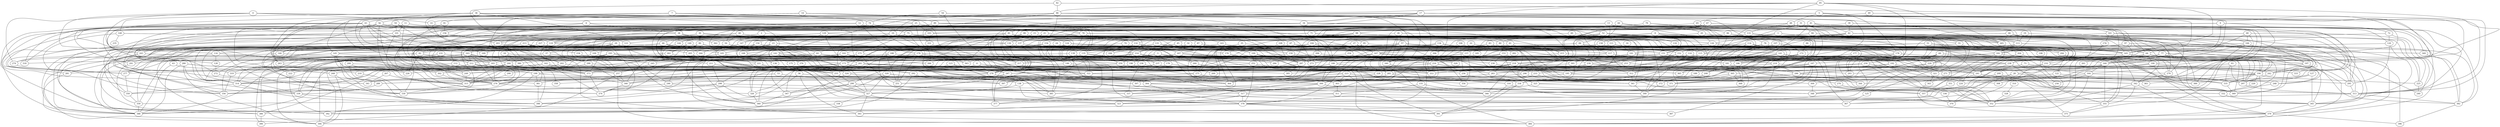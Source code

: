 strict graph "gnp_random_graph(400,0.015)" {
0;
1;
2;
3;
4;
5;
6;
7;
8;
9;
10;
11;
12;
13;
14;
15;
16;
17;
18;
19;
20;
21;
22;
23;
24;
25;
26;
27;
28;
29;
30;
31;
32;
33;
34;
35;
36;
37;
38;
39;
40;
41;
42;
43;
44;
45;
46;
47;
48;
49;
50;
51;
52;
53;
54;
55;
56;
57;
58;
59;
60;
61;
62;
63;
64;
65;
66;
67;
68;
69;
70;
71;
72;
73;
74;
75;
76;
77;
78;
79;
80;
81;
82;
83;
84;
85;
86;
87;
88;
89;
90;
91;
92;
93;
94;
95;
96;
97;
98;
99;
100;
101;
102;
103;
104;
105;
106;
107;
108;
109;
110;
111;
112;
113;
114;
115;
116;
117;
118;
119;
120;
121;
122;
123;
124;
125;
126;
127;
128;
129;
130;
131;
132;
133;
134;
135;
136;
137;
138;
139;
140;
141;
142;
143;
144;
145;
146;
147;
148;
149;
150;
151;
152;
153;
154;
155;
156;
157;
158;
159;
160;
161;
162;
163;
164;
165;
166;
167;
168;
169;
170;
171;
172;
173;
174;
175;
176;
177;
178;
179;
180;
181;
182;
183;
184;
185;
186;
187;
188;
189;
190;
191;
192;
193;
194;
195;
196;
197;
198;
199;
200;
201;
202;
203;
204;
205;
206;
207;
208;
209;
210;
211;
212;
213;
214;
215;
216;
217;
218;
219;
220;
221;
222;
223;
224;
225;
226;
227;
228;
229;
230;
231;
232;
233;
234;
235;
236;
237;
238;
239;
240;
241;
242;
243;
244;
245;
246;
247;
248;
249;
250;
251;
252;
253;
254;
255;
256;
257;
258;
259;
260;
261;
262;
263;
264;
265;
266;
267;
268;
269;
270;
271;
272;
273;
274;
275;
276;
277;
278;
279;
280;
281;
282;
283;
284;
285;
286;
287;
288;
289;
290;
291;
292;
293;
294;
295;
296;
297;
298;
299;
300;
301;
302;
303;
304;
305;
306;
307;
308;
309;
310;
311;
312;
313;
314;
315;
316;
317;
318;
319;
320;
321;
322;
323;
324;
325;
326;
327;
328;
329;
330;
331;
332;
333;
334;
335;
336;
337;
338;
339;
340;
341;
342;
343;
344;
345;
346;
347;
348;
349;
350;
351;
352;
353;
354;
355;
356;
357;
358;
359;
360;
361;
362;
363;
364;
365;
366;
367;
368;
369;
370;
371;
372;
373;
374;
375;
376;
377;
378;
379;
380;
381;
382;
383;
384;
385;
386;
387;
388;
389;
390;
391;
392;
393;
394;
395;
396;
397;
398;
399;
0 -- 33  [is_available=True, prob="0.0949886192054"];
0 -- 265  [is_available=True, prob="0.185099704553"];
0 -- 302  [is_available=True, prob="0.304926979734"];
0 -- 274  [is_available=True, prob="0.544445930928"];
0 -- 116  [is_available=True, prob="1.0"];
0 -- 25  [is_available=True, prob="0.171418570369"];
1 -- 194  [is_available=True, prob="1.0"];
1 -- 293  [is_available=True, prob="1.0"];
1 -- 364  [is_available=True, prob="0.427671539382"];
1 -- 241  [is_available=True, prob="0.992621822139"];
1 -- 214  [is_available=True, prob="0.500575005358"];
1 -- 126  [is_available=True, prob="0.728520432163"];
2 -- 144  [is_available=True, prob="0.534518109225"];
2 -- 248  [is_available=True, prob="1.0"];
2 -- 327  [is_available=True, prob="1.0"];
2 -- 23  [is_available=True, prob="0.848674791334"];
3 -- 176  [is_available=True, prob="0.773147834574"];
3 -- 233  [is_available=True, prob="0.35390407937"];
3 -- 291  [is_available=True, prob="0.310640252918"];
3 -- 253  [is_available=True, prob="0.685523049672"];
3 -- 360  [is_available=True, prob="0.12936244315"];
4 -- 300  [is_available=True, prob="0.669798423201"];
4 -- 278  [is_available=True, prob="0.588650822534"];
4 -- 319  [is_available=True, prob="0.276512551534"];
5 -- 10  [is_available=True, prob="0.60363459517"];
5 -- 48  [is_available=True, prob="1.0"];
5 -- 178  [is_available=True, prob="0.94325874982"];
5 -- 182  [is_available=True, prob="0.546810045169"];
5 -- 183  [is_available=True, prob="0.184791250247"];
5 -- 286  [is_available=True, prob="0.530185256742"];
6 -- 399  [is_available=True, prob="1.0"];
6 -- 109  [is_available=True, prob="0.0490065893291"];
6 -- 38  [is_available=True, prob="1.0"];
6 -- 341  [is_available=True, prob="0.755307153062"];
7 -- 163  [is_available=True, prob="0.688855569543"];
7 -- 199  [is_available=True, prob="0.452328472036"];
7 -- 74  [is_available=True, prob="0.631801613426"];
7 -- 78  [is_available=True, prob="0.0990481252281"];
7 -- 273  [is_available=True, prob="0.24132568856"];
7 -- 249  [is_available=True, prob="0.971604988528"];
8 -- 256  [is_available=True, prob="0.544359242617"];
8 -- 119  [is_available=True, prob="0.229682295641"];
8 -- 334  [is_available=True, prob="1.0"];
8 -- 151  [is_available=True, prob="0.89096391819"];
8 -- 345  [is_available=True, prob="0.990066060602"];
8 -- 186  [is_available=True, prob="1.0"];
9 -- 64  [is_available=True, prob="0.613957960138"];
9 -- 72  [is_available=True, prob="0.573755272783"];
9 -- 398  [is_available=True, prob="0.0906917807297"];
9 -- 366  [is_available=True, prob="0.276699079358"];
9 -- 241  [is_available=True, prob="0.374563691587"];
10 -- 363  [is_available=True, prob="0.720349557113"];
10 -- 119  [is_available=True, prob="0.598093167469"];
10 -- 62  [is_available=True, prob="0.137413624546"];
10 -- 77  [is_available=True, prob="0.46098087695"];
11 -- 101  [is_available=True, prob="0.751860153941"];
11 -- 263  [is_available=True, prob="0.217130401457"];
11 -- 330  [is_available=True, prob="1.0"];
11 -- 212  [is_available=True, prob="1.0"];
11 -- 182  [is_available=True, prob="0.978895709124"];
11 -- 229  [is_available=True, prob="0.600680526065"];
12 -- 388  [is_available=True, prob="0.131425637768"];
12 -- 361  [is_available=True, prob="0.860998984692"];
12 -- 76  [is_available=True, prob="0.920889911708"];
12 -- 381  [is_available=True, prob="1.0"];
12 -- 179  [is_available=True, prob="1.0"];
12 -- 221  [is_available=True, prob="0.201706431654"];
13 -- 84  [is_available=True, prob="0.363201424553"];
13 -- 20  [is_available=True, prob="0.891867335701"];
13 -- 253  [is_available=True, prob="1.0"];
13 -- 119  [is_available=True, prob="1.0"];
14 -- 33  [is_available=True, prob="0.835699745567"];
14 -- 67  [is_available=True, prob="1.0"];
14 -- 135  [is_available=True, prob="0.667248793347"];
14 -- 330  [is_available=True, prob="0.411914940133"];
14 -- 56  [is_available=True, prob="1.0"];
14 -- 186  [is_available=True, prob="0.727035637243"];
15 -- 327  [is_available=True, prob="0.389117771623"];
15 -- 171  [is_available=True, prob="0.675672849002"];
15 -- 364  [is_available=True, prob="0.438706646358"];
15 -- 180  [is_available=True, prob="1.0"];
15 -- 87  [is_available=True, prob="0.797812625321"];
15 -- 376  [is_available=True, prob="0.903714681406"];
16 -- 191  [is_available=True, prob="0.630257049861"];
17 -- 288  [is_available=True, prob="0.00553898323413"];
17 -- 34  [is_available=True, prob="0.137451476285"];
17 -- 146  [is_available=True, prob="1.0"];
17 -- 375  [is_available=True, prob="0.107025114665"];
17 -- 313  [is_available=True, prob="0.569138476907"];
17 -- 28  [is_available=True, prob="0.595297501344"];
17 -- 377  [is_available=True, prob="0.0610533233959"];
18 -- 352  [is_available=True, prob="0.331837754173"];
18 -- 380  [is_available=True, prob="0.596136077065"];
18 -- 346  [is_available=True, prob="0.304441075181"];
18 -- 244  [is_available=True, prob="0.125574108536"];
19 -- 113  [is_available=True, prob="0.270203943277"];
19 -- 279  [is_available=True, prob="0.604286616722"];
19 -- 121  [is_available=True, prob="1.0"];
20 -- 64  [is_available=True, prob="1.0"];
20 -- 102  [is_available=True, prob="0.1758689991"];
20 -- 45  [is_available=True, prob="1.0"];
20 -- 279  [is_available=True, prob="0.743951629138"];
20 -- 126  [is_available=True, prob="0.856478471897"];
21 -- 137  [is_available=True, prob="0.128856238712"];
21 -- 363  [is_available=True, prob="0.939738642929"];
21 -- 397  [is_available=True, prob="0.738610686878"];
21 -- 167  [is_available=True, prob="0.536679656886"];
22 -- 157  [is_available=True, prob="0.306674730551"];
22 -- 342  [is_available=True, prob="0.362061030229"];
22 -- 285  [is_available=True, prob="1.0"];
23 -- 385  [is_available=True, prob="0.921097380569"];
23 -- 37  [is_available=True, prob="0.553133389127"];
23 -- 294  [is_available=True, prob="0.491593878165"];
23 -- 136  [is_available=True, prob="0.31863104669"];
23 -- 322  [is_available=True, prob="0.590846744037"];
23 -- 264  [is_available=True, prob="0.0837230207962"];
24 -- 250  [is_available=True, prob="0.790213964012"];
24 -- 282  [is_available=True, prob="0.643463605203"];
24 -- 142  [is_available=True, prob="1.0"];
25 -- 160  [is_available=True, prob="0.397558203977"];
25 -- 103  [is_available=True, prob="0.931955075082"];
25 -- 363  [is_available=True, prob="0.429704786802"];
25 -- 173  [is_available=True, prob="1.0"];
25 -- 339  [is_available=True, prob="0.460039583066"];
25 -- 117  [is_available=True, prob="0.588040251893"];
26 -- 321  [is_available=True, prob="0.0708021303032"];
26 -- 111  [is_available=True, prob="0.274715172362"];
26 -- 57  [is_available=True, prob="0.0563664377628"];
26 -- 319  [is_available=True, prob="1.0"];
26 -- 285  [is_available=True, prob="0.246459833209"];
26 -- 223  [is_available=True, prob="0.792182652768"];
27 -- 241  [is_available=True, prob="0.922647588289"];
27 -- 183  [is_available=True, prob="0.190277355794"];
27 -- 167  [is_available=True, prob="0.514067543307"];
28 -- 138  [is_available=True, prob="1.0"];
28 -- 348  [is_available=True, prob="0.748686679779"];
28 -- 389  [is_available=True, prob="0.471549011202"];
29 -- 384  [is_available=True, prob="0.407279061412"];
29 -- 257  [is_available=True, prob="0.476522723716"];
29 -- 163  [is_available=True, prob="0.393307964467"];
29 -- 324  [is_available=True, prob="0.0143875372864"];
29 -- 357  [is_available=True, prob="1.0"];
29 -- 303  [is_available=True, prob="0.238652444004"];
29 -- 112  [is_available=True, prob="0.0450451450589"];
29 -- 214  [is_available=True, prob="0.87318666294"];
30 -- 392  [is_available=True, prob="0.654070848252"];
30 -- 265  [is_available=True, prob="0.950271341177"];
30 -- 268  [is_available=True, prob="0.983212717296"];
30 -- 62  [is_available=True, prob="0.52313061005"];
30 -- 217  [is_available=True, prob="0.386733705438"];
30 -- 90  [is_available=True, prob="0.0042610905856"];
30 -- 92  [is_available=True, prob="0.83365491697"];
30 -- 126  [is_available=True, prob="1.0"];
31 -- 103  [is_available=True, prob="0.235769238962"];
31 -- 139  [is_available=True, prob="0.682839605982"];
31 -- 269  [is_available=True, prob="0.620189529278"];
31 -- 333  [is_available=True, prob="0.973313842776"];
31 -- 50  [is_available=True, prob="0.382399798979"];
31 -- 243  [is_available=True, prob="0.322111326302"];
31 -- 120  [is_available=True, prob="0.545669521988"];
31 -- 313  [is_available=True, prob="0.199600310274"];
31 -- 335  [is_available=True, prob="1.0"];
31 -- 94  [is_available=True, prob="0.17459157567"];
32 -- 105  [is_available=True, prob="0.28961920789"];
32 -- 250  [is_available=True, prob="1.0"];
32 -- 355  [is_available=True, prob="0.145465206361"];
32 -- 353  [is_available=True, prob="0.457883084704"];
33 -- 169  [is_available=True, prob="0.883077204242"];
33 -- 191  [is_available=True, prob="0.0825365735754"];
34 -- 196  [is_available=True, prob="0.450992260577"];
34 -- 199  [is_available=True, prob="0.696506818764"];
34 -- 206  [is_available=True, prob="1.0"];
34 -- 302  [is_available=True, prob="0.709820922488"];
34 -- 52  [is_available=True, prob="0.353823992587"];
34 -- 277  [is_available=True, prob="0.995347286276"];
34 -- 55  [is_available=True, prob="0.627662883577"];
34 -- 125  [is_available=True, prob="1.0"];
35 -- 64  [is_available=True, prob="1.0"];
35 -- 222  [is_available=True, prob="0.902700018009"];
36 -- 201  [is_available=True, prob="0.950889839316"];
36 -- 43  [is_available=True, prob="0.730439226646"];
36 -- 148  [is_available=True, prob="0.808310668904"];
36 -- 373  [is_available=True, prob="1.0"];
36 -- 278  [is_available=True, prob="0.604501162005"];
36 -- 121  [is_available=True, prob="0.353279592438"];
36 -- 89  [is_available=True, prob="0.666011438389"];
37 -- 393  [is_available=True, prob="1.0"];
37 -- 162  [is_available=True, prob="0.402380596661"];
37 -- 308  [is_available=True, prob="0.073146557119"];
37 -- 330  [is_available=True, prob="0.922869385065"];
38 -- 362  [is_available=True, prob="0.7148980005"];
38 -- 144  [is_available=True, prob="0.022649768291"];
38 -- 276  [is_available=True, prob="0.368773931261"];
38 -- 277  [is_available=True, prob="0.188068970441"];
38 -- 55  [is_available=True, prob="0.0241734234786"];
38 -- 122  [is_available=True, prob="0.957017800241"];
39 -- 42  [is_available=True, prob="1.0"];
39 -- 389  [is_available=True, prob="0.699015096437"];
39 -- 278  [is_available=True, prob="0.230250503203"];
40 -- 137  [is_available=True, prob="1.0"];
40 -- 203  [is_available=True, prob="1.0"];
40 -- 46  [is_available=True, prob="0.0187953089235"];
40 -- 50  [is_available=True, prob="0.0101786729967"];
40 -- 147  [is_available=True, prob="0.485984779791"];
40 -- 124  [is_available=True, prob="1.0"];
41 -- 42  [is_available=True, prob="0.754338928878"];
41 -- 203  [is_available=True, prob="0.864528653803"];
41 -- 80  [is_available=True, prob="0.713907202636"];
41 -- 339  [is_available=True, prob="0.102305507905"];
41 -- 312  [is_available=True, prob="0.610025059824"];
41 -- 313  [is_available=True, prob="1.0"];
41 -- 382  [is_available=True, prob="0.399895641164"];
42 -- 389  [is_available=True, prob="0.956861394756"];
42 -- 107  [is_available=True, prob="0.506593128076"];
42 -- 333  [is_available=True, prob="0.998906144008"];
42 -- 369  [is_available=True, prob="1.0"];
42 -- 233  [is_available=True, prob="0.27622888984"];
42 -- 152  [is_available=True, prob="0.323200015709"];
42 -- 185  [is_available=True, prob="0.12135256237"];
43 -- 128  [is_available=True, prob="0.383190853229"];
43 -- 257  [is_available=True, prob="0.203180554419"];
43 -- 291  [is_available=True, prob="1.0"];
43 -- 133  [is_available=True, prob="1.0"];
43 -- 392  [is_available=True, prob="0.306729260352"];
43 -- 202  [is_available=True, prob="0.441542502237"];
43 -- 207  [is_available=True, prob="0.502187037872"];
43 -- 306  [is_available=True, prob="0.384495601254"];
43 -- 373  [is_available=True, prob="0.161240680133"];
43 -- 318  [is_available=True, prob="0.224405143393"];
43 -- 255  [is_available=True, prob="1.0"];
44 -- 129  [is_available=True, prob="1.0"];
44 -- 325  [is_available=True, prob="0.414511264898"];
44 -- 327  [is_available=True, prob="0.323244411533"];
44 -- 295  [is_available=True, prob="0.144139509488"];
44 -- 208  [is_available=True, prob="0.686604556413"];
44 -- 71  [is_available=True, prob="1.0"];
45 -- 169  [is_available=True, prob="0.523487583411"];
45 -- 109  [is_available=True, prob="1.0"];
45 -- 294  [is_available=True, prob="0.72184001048"];
45 -- 229  [is_available=True, prob="0.17117883991"];
46 -- 323  [is_available=True, prob="0.344068113346"];
46 -- 197  [is_available=True, prob="1.0"];
46 -- 105  [is_available=True, prob="0.436443297608"];
46 -- 140  [is_available=True, prob="0.874049845272"];
46 -- 173  [is_available=True, prob="0.0947468845261"];
46 -- 210  [is_available=True, prob="0.151110906943"];
46 -- 183  [is_available=True, prob="0.944775051252"];
46 -- 253  [is_available=True, prob="0.552111668461"];
47 -- 64  [is_available=True, prob="0.720530105521"];
47 -- 353  [is_available=True, prob="0.185901686682"];
47 -- 98  [is_available=True, prob="0.153385518811"];
47 -- 105  [is_available=True, prob="0.133954932595"];
47 -- 236  [is_available=True, prob="0.629434705562"];
47 -- 349  [is_available=True, prob="0.588370903121"];
48 -- 97  [is_available=True, prob="0.732681079727"];
48 -- 133  [is_available=True, prob="0.483897935171"];
48 -- 109  [is_available=True, prob="0.259807748508"];
48 -- 243  [is_available=True, prob="0.69874749369"];
48 -- 372  [is_available=True, prob="0.586160162781"];
48 -- 342  [is_available=True, prob="1.0"];
48 -- 122  [is_available=True, prob="0.399927606424"];
48 -- 378  [is_available=True, prob="0.245422584969"];
49 -- 65  [is_available=True, prob="1.0"];
49 -- 313  [is_available=True, prob="1.0"];
50 -- 364  [is_available=True, prob="0.589818285642"];
50 -- 212  [is_available=True, prob="0.987215030636"];
51 -- 276  [is_available=True, prob="0.638244216191"];
51 -- 293  [is_available=True, prob="0.888528623389"];
51 -- 204  [is_available=True, prob="0.0117633067013"];
51 -- 165  [is_available=True, prob="0.389839019752"];
51 -- 287  [is_available=True, prob="0.128501809806"];
52 -- 135  [is_available=True, prob="0.63962747324"];
52 -- 236  [is_available=True, prob="0.176006408615"];
52 -- 354  [is_available=True, prob="0.75450214404"];
52 -- 110  [is_available=True, prob="1.0"];
52 -- 113  [is_available=True, prob="1.0"];
52 -- 115  [is_available=True, prob="0.387092298119"];
52 -- 184  [is_available=True, prob="0.121716894918"];
52 -- 216  [is_available=True, prob="0.513099312104"];
53 -- 138  [is_available=True, prob="1.0"];
53 -- 358  [is_available=True, prob="0.703783974151"];
54 -- 384  [is_available=True, prob="1.0"];
54 -- 377  [is_available=True, prob="0.0456006932139"];
54 -- 74  [is_available=True, prob="0.459073536838"];
55 -- 321  [is_available=True, prob="0.753854806323"];
55 -- 294  [is_available=True, prob="1.0"];
55 -- 157  [is_available=True, prob="1.0"];
56 -- 168  [is_available=True, prob="0.0443600520198"];
56 -- 76  [is_available=True, prob="0.942374927289"];
56 -- 140  [is_available=True, prob="0.0605440639455"];
56 -- 276  [is_available=True, prob="0.0111761744891"];
56 -- 341  [is_available=True, prob="0.687514798076"];
56 -- 374  [is_available=True, prob="1.0"];
56 -- 280  [is_available=True, prob="0.707560847956"];
56 -- 61  [is_available=True, prob="0.0604375924773"];
56 -- 287  [is_available=True, prob="0.470184045138"];
57 -- 224  [is_available=True, prob="1.0"];
57 -- 320  [is_available=True, prob="0.0656345217982"];
57 -- 371  [is_available=True, prob="0.426465971306"];
57 -- 364  [is_available=True, prob="0.998620174837"];
57 -- 334  [is_available=True, prob="1.0"];
57 -- 303  [is_available=True, prob="0.374836105074"];
57 -- 275  [is_available=True, prob="0.815610615102"];
57 -- 152  [is_available=True, prob="0.303595563309"];
57 -- 377  [is_available=True, prob="1.0"];
58 -- 393  [is_available=True, prob="0.697087727223"];
58 -- 398  [is_available=True, prob="0.693738820089"];
58 -- 342  [is_available=True, prob="1.0"];
59 -- 162  [is_available=True, prob="1.0"];
59 -- 325  [is_available=True, prob="0.0732388034588"];
59 -- 339  [is_available=True, prob="0.00972851356674"];
59 -- 215  [is_available=True, prob="0.179382629009"];
59 -- 318  [is_available=True, prob="0.460962994528"];
59 -- 101  [is_available=True, prob="0.57590969807"];
60 -- 306  [is_available=True, prob="0.338969640824"];
60 -- 118  [is_available=True, prob="1.0"];
61 -- 312  [is_available=True, prob="1.0"];
61 -- 251  [is_available=True, prob="1.0"];
61 -- 197  [is_available=True, prob="0.803663520816"];
61 -- 215  [is_available=True, prob="0.284163300603"];
62 -- 353  [is_available=True, prob="0.116499145234"];
62 -- 366  [is_available=True, prob="1.0"];
62 -- 367  [is_available=True, prob="0.0678221265756"];
62 -- 212  [is_available=True, prob="0.69257689994"];
62 -- 277  [is_available=True, prob="0.121461953199"];
62 -- 183  [is_available=True, prob="0.514333673351"];
63 -- 226  [is_available=True, prob="0.136926209092"];
63 -- 388  [is_available=True, prob="0.146458265642"];
64 -- 261  [is_available=True, prob="0.248998297398"];
64 -- 238  [is_available=True, prob="0.650383403298"];
64 -- 248  [is_available=True, prob="0.0479650777481"];
64 -- 190  [is_available=True, prob="0.849200638888"];
65 -- 276  [is_available=True, prob="0.981604095246"];
65 -- 161  [is_available=True, prob="1.0"];
65 -- 151  [is_available=True, prob="1.0"];
66 -- 232  [is_available=True, prob="0.575582614855"];
66 -- 225  [is_available=True, prob="0.727186507084"];
66 -- 147  [is_available=True, prob="1.0"];
66 -- 350  [is_available=True, prob="0.352916836271"];
66 -- 265  [is_available=True, prob="1.0"];
67 -- 388  [is_available=True, prob="0.443315690218"];
67 -- 105  [is_available=True, prob="0.798991302171"];
67 -- 304  [is_available=True, prob="0.194546160095"];
67 -- 151  [is_available=True, prob="0.651854582295"];
67 -- 313  [is_available=True, prob="0.00113823907653"];
67 -- 349  [is_available=True, prob="0.403187361864"];
67 -- 159  [is_available=True, prob="0.266245820456"];
68 -- 160  [is_available=True, prob="0.000270046124457"];
68 -- 240  [is_available=True, prob="0.908272268081"];
68 -- 284  [is_available=True, prob="0.450107311233"];
68 -- 165  [is_available=True, prob="0.505003438241"];
68 -- 166  [is_available=True, prob="0.257342626909"];
69 -- 192  [is_available=True, prob="0.636062795369"];
69 -- 393  [is_available=True, prob="0.614791590684"];
69 -- 194  [is_available=True, prob="0.443280095262"];
69 -- 286  [is_available=True, prob="0.0790888591506"];
70 -- 184  [is_available=True, prob="0.383143814915"];
70 -- 257  [is_available=True, prob="0.249950877151"];
70 -- 100  [is_available=True, prob="1.0"];
71 -- 195  [is_available=True, prob="1.0"];
71 -- 243  [is_available=True, prob="0.743280946892"];
71 -- 136  [is_available=True, prob="1.0"];
71 -- 115  [is_available=True, prob="0.110975095698"];
71 -- 221  [is_available=True, prob="0.898680743143"];
71 -- 95  [is_available=True, prob="1.0"];
72 -- 120  [is_available=True, prob="0.820519084233"];
72 -- 384  [is_available=True, prob="1.0"];
72 -- 392  [is_available=True, prob="1.0"];
73 -- 195  [is_available=True, prob="0.778780230576"];
73 -- 382  [is_available=True, prob="0.247850879884"];
74 -- 136  [is_available=True, prob="0.995029538007"];
74 -- 75  [is_available=True, prob="0.0303430937407"];
74 -- 278  [is_available=True, prob="0.572796357824"];
75 -- 294  [is_available=True, prob="0.165027618063"];
75 -- 266  [is_available=True, prob="0.821306356735"];
75 -- 171  [is_available=True, prob="0.438558952149"];
75 -- 172  [is_available=True, prob="0.593083770191"];
75 -- 80  [is_available=True, prob="0.30397065533"];
75 -- 147  [is_available=True, prob="0.655097920759"];
76 -- 388  [is_available=True, prob="0.51449715145"];
76 -- 229  [is_available=True, prob="1.0"];
76 -- 236  [is_available=True, prob="0.596074740843"];
76 -- 143  [is_available=True, prob="0.445547889959"];
76 -- 340  [is_available=True, prob="0.407863731993"];
76 -- 92  [is_available=True, prob="0.350644238767"];
76 -- 287  [is_available=True, prob="1.0"];
77 -- 197  [is_available=True, prob="0.763289102083"];
77 -- 295  [is_available=True, prob="0.708454503917"];
77 -- 263  [is_available=True, prob="0.503588122972"];
77 -- 369  [is_available=True, prob="1.0"];
77 -- 187  [is_available=True, prob="0.0361505339675"];
77 -- 285  [is_available=True, prob="0.199083053601"];
78 -- 379  [is_available=True, prob="0.989036710356"];
78 -- 326  [is_available=True, prob="0.184257155059"];
78 -- 145  [is_available=True, prob="0.0619408029092"];
78 -- 312  [is_available=True, prob="0.472669619925"];
78 -- 219  [is_available=True, prob="0.0110876044785"];
79 -- 96  [is_available=True, prob="0.83449726225"];
79 -- 81  [is_available=True, prob="0.8286564258"];
79 -- 130  [is_available=True, prob="1.0"];
79 -- 113  [is_available=True, prob="0.00736154092357"];
80 -- 236  [is_available=True, prob="0.3787002609"];
80 -- 270  [is_available=True, prob="0.266628867125"];
80 -- 153  [is_available=True, prob="1.0"];
81 -- 132  [is_available=True, prob="0.435043036171"];
81 -- 362  [is_available=True, prob="0.815495621864"];
81 -- 372  [is_available=True, prob="1.0"];
81 -- 151  [is_available=True, prob="0.396109444664"];
81 -- 251  [is_available=True, prob="0.213957898104"];
81 -- 330  [is_available=True, prob="0.539612463716"];
82 -- 238  [is_available=True, prob="1.0"];
82 -- 86  [is_available=True, prob="1.0"];
82 -- 119  [is_available=True, prob="1.0"];
83 -- 169  [is_available=True, prob="0.947008871632"];
83 -- 353  [is_available=True, prob="0.811527096308"];
83 -- 301  [is_available=True, prob="0.229878878568"];
83 -- 366  [is_available=True, prob="0.552612611199"];
83 -- 185  [is_available=True, prob="0.968017647002"];
84 -- 257  [is_available=True, prob="0.42139418349"];
84 -- 195  [is_available=True, prob="1.0"];
84 -- 296  [is_available=True, prob="1.0"];
84 -- 170  [is_available=True, prob="0.382480383609"];
84 -- 279  [is_available=True, prob="0.604708491758"];
84 -- 186  [is_available=True, prob="1.0"];
85 -- 160  [is_available=True, prob="0.10916311254"];
85 -- 385  [is_available=True, prob="1.0"];
85 -- 165  [is_available=True, prob="0.539510114558"];
85 -- 265  [is_available=True, prob="0.749892725115"];
85 -- 301  [is_available=True, prob="0.138350133123"];
85 -- 306  [is_available=True, prob="0.658393189568"];
85 -- 86  [is_available=True, prob="0.298658267669"];
85 -- 186  [is_available=True, prob="0.310217777521"];
86 -- 155  [is_available=True, prob="0.534637282826"];
86 -- 137  [is_available=True, prob="0.12532541939"];
86 -- 331  [is_available=True, prob="1.0"];
86 -- 142  [is_available=True, prob="1.0"];
86 -- 145  [is_available=True, prob="1.0"];
86 -- 340  [is_available=True, prob="0.672437901697"];
86 -- 342  [is_available=True, prob="0.0582172839289"];
86 -- 91  [is_available=True, prob="0.665500317949"];
86 -- 190  [is_available=True, prob="0.264761061483"];
87 -- 194  [is_available=True, prob="0.785829593572"];
87 -- 323  [is_available=True, prob="0.513083665512"];
87 -- 214  [is_available=True, prob="0.30632402536"];
88 -- 172  [is_available=True, prob="0.244113738975"];
89 -- 135  [is_available=True, prob="0.988160388764"];
89 -- 237  [is_available=True, prob="1.0"];
89 -- 244  [is_available=True, prob="0.0962987440315"];
89 -- 180  [is_available=True, prob="1.0"];
89 -- 156  [is_available=True, prob="0.753732403427"];
90 -- 262  [is_available=True, prob="1.0"];
90 -- 145  [is_available=True, prob="1.0"];
90 -- 218  [is_available=True, prob="1.0"];
90 -- 92  [is_available=True, prob="0.832528932782"];
90 -- 317  [is_available=True, prob="1.0"];
91 -- 244  [is_available=True, prob="0.524758014868"];
91 -- 156  [is_available=True, prob="0.92719448641"];
92 -- 226  [is_available=True, prob="0.458492187211"];
92 -- 356  [is_available=True, prob="0.0200803266271"];
92 -- 211  [is_available=True, prob="0.977935324213"];
92 -- 249  [is_available=True, prob="0.528607993618"];
93 -- 297  [is_available=True, prob="0.379959846958"];
93 -- 164  [is_available=True, prob="0.723452639793"];
93 -- 335  [is_available=True, prob="0.626837375031"];
94 -- 225  [is_available=True, prob="0.378897132186"];
94 -- 165  [is_available=True, prob="1.0"];
94 -- 203  [is_available=True, prob="0.223852804637"];
94 -- 365  [is_available=True, prob="0.187998448763"];
94 -- 158  [is_available=True, prob="1.0"];
95 -- 204  [is_available=True, prob="0.190454464675"];
95 -- 240  [is_available=True, prob="0.0173341509133"];
95 -- 275  [is_available=True, prob="0.968800525039"];
95 -- 188  [is_available=True, prob="0.400971552406"];
95 -- 254  [is_available=True, prob="0.657878852626"];
96 -- 371  [is_available=True, prob="0.272011354376"];
96 -- 113  [is_available=True, prob="0.189176746269"];
96 -- 322  [is_available=True, prob="0.214389878292"];
96 -- 115  [is_available=True, prob="1.0"];
97 -- 228  [is_available=True, prob="0.336869618147"];
97 -- 116  [is_available=True, prob="0.206631763366"];
97 -- 382  [is_available=True, prob="0.133780534999"];
97 -- 352  [is_available=True, prob="1.0"];
98 -- 132  [is_available=True, prob="1.0"];
98 -- 327  [is_available=True, prob="0.210168244192"];
98 -- 265  [is_available=True, prob="0.407289115364"];
98 -- 237  [is_available=True, prob="0.625728103946"];
98 -- 242  [is_available=True, prob="0.148519451882"];
98 -- 118  [is_available=True, prob="0.939019380977"];
98 -- 151  [is_available=True, prob="0.895972885573"];
98 -- 249  [is_available=True, prob="1.0"];
98 -- 381  [is_available=True, prob="0.610588638199"];
99 -- 385  [is_available=True, prob="1.0"];
99 -- 374  [is_available=True, prob="1.0"];
99 -- 100  [is_available=True, prob="0.252715021486"];
99 -- 165  [is_available=True, prob="1.0"];
99 -- 232  [is_available=True, prob="0.291253730267"];
99 -- 373  [is_available=True, prob="0.653967152892"];
99 -- 150  [is_available=True, prob="1.0"];
99 -- 314  [is_available=True, prob="0.608433538691"];
99 -- 348  [is_available=True, prob="0.746169097726"];
100 -- 252  [is_available=True, prob="0.553993615455"];
100 -- 230  [is_available=True, prob="0.926533785234"];
100 -- 287  [is_available=True, prob="0.952113868008"];
101 -- 130  [is_available=True, prob="0.912619725776"];
101 -- 361  [is_available=True, prob="0.223630370371"];
101 -- 272  [is_available=True, prob="0.969949432824"];
101 -- 374  [is_available=True, prob="0.584911641047"];
101 -- 281  [is_available=True, prob="1.0"];
102 -- 173  [is_available=True, prob="0.0551845957766"];
102 -- 399  [is_available=True, prob="1.0"];
102 -- 339  [is_available=True, prob="0.290876662309"];
102 -- 281  [is_available=True, prob="0.459590560867"];
102 -- 217  [is_available=True, prob="0.917846400042"];
102 -- 315  [is_available=True, prob="0.386283490298"];
102 -- 190  [is_available=True, prob="1.0"];
103 -- 144  [is_available=True, prob="1.0"];
103 -- 178  [is_available=True, prob="0.517346066413"];
103 -- 331  [is_available=True, prob="0.250614968851"];
104 -- 372  [is_available=True, prob="0.46901329435"];
104 -- 195  [is_available=True, prob="0.320237284718"];
104 -- 364  [is_available=True, prob="0.141767139518"];
104 -- 206  [is_available=True, prob="0.560065477615"];
104 -- 135  [is_available=True, prob="1.0"];
105 -- 192  [is_available=True, prob="0.00656445420563"];
105 -- 136  [is_available=True, prob="0.448192866814"];
105 -- 346  [is_available=True, prob="0.00655449441625"];
106 -- 256  [is_available=True, prob="1.0"];
106 -- 273  [is_available=True, prob="0.82628038044"];
106 -- 178  [is_available=True, prob="0.485722087545"];
106 -- 395  [is_available=True, prob="0.637836351856"];
107 -- 253  [is_available=True, prob="0.564771449383"];
107 -- 115  [is_available=True, prob="0.117495030056"];
107 -- 242  [is_available=True, prob="1.0"];
107 -- 239  [is_available=True, prob="0.948675560976"];
108 -- 250  [is_available=True, prob="0.990264879602"];
108 -- 117  [is_available=True, prob="0.174242575996"];
108 -- 287  [is_available=True, prob="0.0686058193076"];
109 -- 314  [is_available=True, prob="0.653894315277"];
109 -- 237  [is_available=True, prob="0.356347677341"];
110 -- 160  [is_available=True, prob="0.0152526713724"];
110 -- 229  [is_available=True, prob="1.0"];
110 -- 399  [is_available=True, prob="0.726227779877"];
110 -- 250  [is_available=True, prob="0.879756883714"];
110 -- 347  [is_available=True, prob="0.377994123833"];
111 -- 136  [is_available=True, prob="0.812538754841"];
111 -- 273  [is_available=True, prob="0.401234093893"];
111 -- 117  [is_available=True, prob="0.843484487202"];
111 -- 345  [is_available=True, prob="0.908482093514"];
111 -- 218  [is_available=True, prob="0.272298413692"];
111 -- 382  [is_available=True, prob="1.0"];
112 -- 388  [is_available=True, prob="0.512969443886"];
112 -- 292  [is_available=True, prob="0.42517596826"];
113 -- 379  [is_available=True, prob="0.360980708103"];
113 -- 396  [is_available=True, prob="0.559760337501"];
113 -- 182  [is_available=True, prob="1.0"];
113 -- 152  [is_available=True, prob="0.773936234325"];
113 -- 251  [is_available=True, prob="0.530873894048"];
114 -- 352  [is_available=True, prob="0.148406727736"];
114 -- 253  [is_available=True, prob="0.760487978161"];
114 -- 399  [is_available=True, prob="1.0"];
114 -- 246  [is_available=True, prob="0.418937888103"];
114 -- 314  [is_available=True, prob="0.343097123585"];
114 -- 283  [is_available=True, prob="0.298058803391"];
114 -- 157  [is_available=True, prob="0.763214685114"];
115 -- 355  [is_available=True, prob="1.0"];
115 -- 217  [is_available=True, prob="0.823044527967"];
116 -- 128  [is_available=True, prob="1.0"];
116 -- 373  [is_available=True, prob="0.97837437883"];
116 -- 359  [is_available=True, prob="1.0"];
117 -- 197  [is_available=True, prob="0.440452588436"];
117 -- 368  [is_available=True, prob="0.273899699015"];
117 -- 249  [is_available=True, prob="0.0139925033586"];
117 -- 287  [is_available=True, prob="0.00385235132806"];
119 -- 194  [is_available=True, prob="0.162027289504"];
119 -- 140  [is_available=True, prob="0.525280261069"];
119 -- 243  [is_available=True, prob="0.663733468386"];
119 -- 216  [is_available=True, prob="0.990931526095"];
119 -- 202  [is_available=True, prob="1.0"];
120 -- 225  [is_available=True, prob="0.800635827106"];
120 -- 295  [is_available=True, prob="0.6102662745"];
120 -- 165  [is_available=True, prob="1.0"];
121 -- 152  [is_available=True, prob="0.317763596298"];
121 -- 140  [is_available=True, prob="0.354615427062"];
121 -- 360  [is_available=True, prob="0.100511823267"];
122 -- 297  [is_available=True, prob="0.386723027809"];
122 -- 378  [is_available=True, prob="1.0"];
123 -- 347  [is_available=True, prob="1.0"];
123 -- 195  [is_available=True, prob="0.721756645742"];
123 -- 247  [is_available=True, prob="0.906304369894"];
124 -- 322  [is_available=True, prob="0.834551133683"];
124 -- 141  [is_available=True, prob="0.653231293693"];
124 -- 272  [is_available=True, prob="0.345769396898"];
124 -- 377  [is_available=True, prob="1.0"];
124 -- 379  [is_available=True, prob="0.295206728568"];
124 -- 159  [is_available=True, prob="1.0"];
125 -- 367  [is_available=True, prob="0.174934305518"];
126 -- 165  [is_available=True, prob="0.804765957528"];
126 -- 167  [is_available=True, prob="1.0"];
126 -- 365  [is_available=True, prob="1.0"];
126 -- 245  [is_available=True, prob="0.0194477643744"];
127 -- 297  [is_available=True, prob="0.525669334383"];
127 -- 308  [is_available=True, prob="1.0"];
127 -- 345  [is_available=True, prob="0.141198225308"];
128 -- 272  [is_available=True, prob="0.208902152437"];
129 -- 194  [is_available=True, prob="0.299354495898"];
129 -- 293  [is_available=True, prob="0.384997886617"];
129 -- 168  [is_available=True, prob="0.358484584961"];
129 -- 201  [is_available=True, prob="0.101840771336"];
129 -- 264  [is_available=True, prob="1.0"];
129 -- 274  [is_available=True, prob="0.975481972896"];
129 -- 213  [is_available=True, prob="1.0"];
130 -- 304  [is_available=True, prob="0.119505288464"];
130 -- 163  [is_available=True, prob="0.372699780115"];
130 -- 285  [is_available=True, prob="0.840234714785"];
131 -- 256  [is_available=True, prob="0.782095725985"];
131 -- 173  [is_available=True, prob="1.0"];
131 -- 182  [is_available=True, prob="1.0"];
131 -- 398  [is_available=True, prob="0.148111853156"];
132 -- 329  [is_available=True, prob="0.688413296969"];
132 -- 386  [is_available=True, prob="0.00753587208161"];
132 -- 278  [is_available=True, prob="0.371806810878"];
132 -- 157  [is_available=True, prob="0.341313962339"];
133 -- 370  [is_available=True, prob="1.0"];
133 -- 154  [is_available=True, prob="0.708228399631"];
133 -- 181  [is_available=True, prob="1.0"];
134 -- 233  [is_available=True, prob="0.175092350962"];
134 -- 306  [is_available=True, prob="1.0"];
134 -- 348  [is_available=True, prob="1.0"];
134 -- 314  [is_available=True, prob="0.0525270744759"];
134 -- 167  [is_available=True, prob="0.0216329483027"];
135 -- 290  [is_available=True, prob="0.653283573873"];
135 -- 363  [is_available=True, prob="1.0"];
135 -- 239  [is_available=True, prob="0.21779589902"];
135 -- 176  [is_available=True, prob="0.884053780512"];
137 -- 170  [is_available=True, prob="1.0"];
137 -- 374  [is_available=True, prob="0.261917484926"];
137 -- 317  [is_available=True, prob="0.133443951573"];
138 -- 378  [is_available=True, prob="1.0"];
138 -- 327  [is_available=True, prob="1.0"];
139 -- 244  [is_available=True, prob="1.0"];
139 -- 236  [is_available=True, prob="0.352620153579"];
139 -- 369  [is_available=True, prob="0.943384617415"];
140 -- 268  [is_available=True, prob="0.866714628221"];
140 -- 274  [is_available=True, prob="1.0"];
140 -- 212  [is_available=True, prob="0.410704476085"];
141 -- 353  [is_available=True, prob="0.0907482633186"];
141 -- 391  [is_available=True, prob="0.292078487982"];
141 -- 238  [is_available=True, prob="1.0"];
141 -- 369  [is_available=True, prob="0.925522135455"];
142 -- 292  [is_available=True, prob="0.309895210911"];
142 -- 330  [is_available=True, prob="0.875840922442"];
142 -- 395  [is_available=True, prob="0.291705216666"];
142 -- 376  [is_available=True, prob="1.0"];
142 -- 244  [is_available=True, prob="0.104436207494"];
142 -- 324  [is_available=True, prob="0.750323043571"];
142 -- 186  [is_available=True, prob="1.0"];
143 -- 348  [is_available=True, prob="0.942365275628"];
143 -- 170  [is_available=True, prob="0.676282211143"];
143 -- 277  [is_available=True, prob="0.726729501777"];
144 -- 291  [is_available=True, prob="0.926370890801"];
144 -- 264  [is_available=True, prob="0.461291272911"];
144 -- 205  [is_available=True, prob="0.864060223713"];
145 -- 226  [is_available=True, prob="0.394810396119"];
145 -- 388  [is_available=True, prob="0.762483326973"];
145 -- 183  [is_available=True, prob="1.0"];
145 -- 315  [is_available=True, prob="0.348293995689"];
146 -- 283  [is_available=True, prob="0.0463879209334"];
146 -- 398  [is_available=True, prob="0.552060088197"];
147 -- 168  [is_available=True, prob="0.232485692845"];
147 -- 373  [is_available=True, prob="0.749623901087"];
148 -- 312  [is_available=True, prob="0.168871655904"];
148 -- 265  [is_available=True, prob="0.880278201462"];
148 -- 235  [is_available=True, prob="0.892184789378"];
148 -- 356  [is_available=True, prob="0.285004707114"];
149 -- 277  [is_available=True, prob="0.515463284577"];
149 -- 262  [is_available=True, prob="0.651181699874"];
149 -- 207  [is_available=True, prob="0.213948302595"];
150 -- 330  [is_available=True, prob="0.922284225178"];
150 -- 196  [is_available=True, prob="1.0"];
150 -- 205  [is_available=True, prob="0.997297487301"];
150 -- 255  [is_available=True, prob="1.0"];
151 -- 196  [is_available=True, prob="0.382739668024"];
151 -- 360  [is_available=True, prob="0.715678110705"];
151 -- 241  [is_available=True, prob="1.0"];
151 -- 295  [is_available=True, prob="0.523052697871"];
152 -- 181  [is_available=True, prob="0.813732111466"];
152 -- 218  [is_available=True, prob="1.0"];
153 -- 230  [is_available=True, prob="0.496308443067"];
153 -- 297  [is_available=True, prob="1.0"];
153 -- 364  [is_available=True, prob="0.14452952483"];
153 -- 173  [is_available=True, prob="0.421239276762"];
153 -- 361  [is_available=True, prob="0.448845447116"];
153 -- 314  [is_available=True, prob="0.721068989685"];
154 -- 164  [is_available=True, prob="0.650310041795"];
154 -- 359  [is_available=True, prob="0.390485915523"];
154 -- 207  [is_available=True, prob="1.0"];
154 -- 378  [is_available=True, prob="0.0732870009058"];
154 -- 255  [is_available=True, prob="1.0"];
155 -- 366  [is_available=True, prob="0.393642657297"];
155 -- 311  [is_available=True, prob="0.423358244844"];
156 -- 203  [is_available=True, prob="0.45973495365"];
156 -- 263  [is_available=True, prob="0.209890849741"];
157 -- 352  [is_available=True, prob="0.218407612232"];
157 -- 354  [is_available=True, prob="1.0"];
157 -- 374  [is_available=True, prob="0.855298537942"];
157 -- 250  [is_available=True, prob="1.0"];
158 -- 198  [is_available=True, prob="0.925189971515"];
158 -- 247  [is_available=True, prob="1.0"];
159 -- 273  [is_available=True, prob="0.459641845425"];
159 -- 386  [is_available=True, prob="0.0457395478152"];
159 -- 297  [is_available=True, prob="0.160986622997"];
160 -- 355  [is_available=True, prob="1.0"];
160 -- 164  [is_available=True, prob="0.589434494053"];
160 -- 293  [is_available=True, prob="0.73671315702"];
160 -- 271  [is_available=True, prob="0.534682418087"];
160 -- 336  [is_available=True, prob="1.0"];
161 -- 197  [is_available=True, prob="0.920671863062"];
161 -- 166  [is_available=True, prob="0.557659371605"];
161 -- 364  [is_available=True, prob="0.212014674823"];
161 -- 174  [is_available=True, prob="0.0675836243811"];
161 -- 250  [is_available=True, prob="1.0"];
162 -- 228  [is_available=True, prob="0.772656009782"];
162 -- 356  [is_available=True, prob="0.656703190709"];
162 -- 342  [is_available=True, prob="0.642170725825"];
162 -- 281  [is_available=True, prob="1.0"];
162 -- 374  [is_available=True, prob="1.0"];
163 -- 257  [is_available=True, prob="0.486787223917"];
163 -- 329  [is_available=True, prob="1.0"];
163 -- 339  [is_available=True, prob="1.0"];
163 -- 212  [is_available=True, prob="1.0"];
163 -- 276  [is_available=True, prob="0.890429278019"];
163 -- 252  [is_available=True, prob="0.442440818846"];
163 -- 380  [is_available=True, prob="0.981392703165"];
163 -- 319  [is_available=True, prob="0.258412430657"];
164 -- 224  [is_available=True, prob="1.0"];
164 -- 258  [is_available=True, prob="0.857511636334"];
164 -- 388  [is_available=True, prob="0.723766786684"];
164 -- 297  [is_available=True, prob="0.786329391969"];
165 -- 352  [is_available=True, prob="0.291048068842"];
165 -- 369  [is_available=True, prob="0.0516310912902"];
165 -- 180  [is_available=True, prob="1.0"];
166 -- 352  [is_available=True, prob="0.609195713882"];
166 -- 295  [is_available=True, prob="0.822808120899"];
166 -- 271  [is_available=True, prob="0.77710452978"];
166 -- 208  [is_available=True, prob="0.734682384621"];
166 -- 345  [is_available=True, prob="0.637267939285"];
166 -- 191  [is_available=True, prob="0.90431728957"];
167 -- 357  [is_available=True, prob="0.547877159368"];
167 -- 329  [is_available=True, prob="1.0"];
167 -- 300  [is_available=True, prob="0.215278849304"];
167 -- 318  [is_available=True, prob="0.58683456052"];
167 -- 245  [is_available=True, prob="0.667934062096"];
168 -- 363  [is_available=True, prob="0.930543618559"];
168 -- 175  [is_available=True, prob="0.0994061273344"];
169 -- 183  [is_available=True, prob="1.0"];
170 -- 196  [is_available=True, prob="1.0"];
170 -- 296  [is_available=True, prob="0.370091105705"];
170 -- 284  [is_available=True, prob="1.0"];
171 -- 173  [is_available=True, prob="0.906804916077"];
171 -- 335  [is_available=True, prob="1.0"];
171 -- 251  [is_available=True, prob="0.106677859957"];
171 -- 381  [is_available=True, prob="0.0870800419728"];
172 -- 385  [is_available=True, prob="0.858403691936"];
172 -- 181  [is_available=True, prob="0.774199943275"];
172 -- 365  [is_available=True, prob="0.605385985928"];
173 -- 304  [is_available=True, prob="0.181473192453"];
173 -- 277  [is_available=True, prob="0.306277491449"];
173 -- 278  [is_available=True, prob="0.412092013785"];
173 -- 315  [is_available=True, prob="0.956271570058"];
174 -- 238  [is_available=True, prob="1.0"];
176 -- 346  [is_available=True, prob="0.152437595064"];
176 -- 286  [is_available=True, prob="0.63199823307"];
177 -- 186  [is_available=True, prob="1.0"];
177 -- 372  [is_available=True, prob="0.689126946035"];
177 -- 342  [is_available=True, prob="0.710901545503"];
178 -- 353  [is_available=True, prob="0.896988397828"];
178 -- 258  [is_available=True, prob="1.0"];
178 -- 181  [is_available=True, prob="1.0"];
178 -- 344  [is_available=True, prob="0.873520128445"];
179 -- 326  [is_available=True, prob="1.0"];
179 -- 393  [is_available=True, prob="0.927975249353"];
179 -- 303  [is_available=True, prob="0.986069865671"];
179 -- 271  [is_available=True, prob="1.0"];
179 -- 217  [is_available=True, prob="1.0"];
179 -- 251  [is_available=True, prob="1.0"];
180 -- 300  [is_available=True, prob="0.388639945104"];
180 -- 247  [is_available=True, prob="0.51077346629"];
180 -- 316  [is_available=True, prob="0.873211883277"];
181 -- 352  [is_available=True, prob="0.535482921478"];
181 -- 189  [is_available=True, prob="0.271024970203"];
182 -- 259  [is_available=True, prob="1.0"];
182 -- 300  [is_available=True, prob="0.218064856452"];
182 -- 271  [is_available=True, prob="0.801963992879"];
182 -- 190  [is_available=True, prob="0.058426953487"];
183 -- 300  [is_available=True, prob="0.850295811434"];
183 -- 210  [is_available=True, prob="0.127465197092"];
183 -- 276  [is_available=True, prob="1.0"];
183 -- 222  [is_available=True, prob="0.420245179677"];
183 -- 285  [is_available=True, prob="0.578217986173"];
184 -- 275  [is_available=True, prob="0.661221748867"];
185 -- 371  [is_available=True, prob="1.0"];
185 -- 247  [is_available=True, prob="0.180755303428"];
186 -- 283  [is_available=True, prob="0.0998533205674"];
187 -- 387  [is_available=True, prob="0.0799326753879"];
187 -- 366  [is_available=True, prob="1.0"];
187 -- 208  [is_available=True, prob="0.935431705049"];
187 -- 309  [is_available=True, prob="1.0"];
187 -- 223  [is_available=True, prob="0.590866556294"];
188 -- 360  [is_available=True, prob="0.904453782661"];
188 -- 201  [is_available=True, prob="0.195115606746"];
188 -- 273  [is_available=True, prob="0.468929643235"];
189 -- 325  [is_available=True, prob="0.409918251502"];
190 -- 385  [is_available=True, prob="0.341861376421"];
190 -- 194  [is_available=True, prob="0.0785414978202"];
190 -- 367  [is_available=True, prob="0.720728723419"];
190 -- 389  [is_available=True, prob="0.464558274827"];
191 -- 192  [is_available=True, prob="0.541432666036"];
191 -- 321  [is_available=True, prob="1.0"];
191 -- 266  [is_available=True, prob="0.346396016857"];
191 -- 327  [is_available=True, prob="0.336564012109"];
191 -- 301  [is_available=True, prob="0.342633693562"];
192 -- 271  [is_available=True, prob="0.140673411806"];
192 -- 305  [is_available=True, prob="0.306938732326"];
192 -- 278  [is_available=True, prob="0.39124035646"];
192 -- 375  [is_available=True, prob="0.126418996724"];
193 -- 289  [is_available=True, prob="0.476034410782"];
193 -- 202  [is_available=True, prob="0.416257576972"];
193 -- 397  [is_available=True, prob="0.661490016879"];
193 -- 297  [is_available=True, prob="1.0"];
194 -- 384  [is_available=True, prob="0.421028044628"];
194 -- 389  [is_available=True, prob="0.0180659522348"];
194 -- 361  [is_available=True, prob="0.178743404057"];
194 -- 335  [is_available=True, prob="0.575118580017"];
194 -- 225  [is_available=True, prob="1.0"];
194 -- 220  [is_available=True, prob="1.0"];
194 -- 383  [is_available=True, prob="0.0923157293273"];
195 -- 335  [is_available=True, prob="1.0"];
195 -- 246  [is_available=True, prob="1.0"];
196 -- 199  [is_available=True, prob="0.99818518648"];
196 -- 365  [is_available=True, prob="1.0"];
197 -- 386  [is_available=True, prob="1.0"];
197 -- 242  [is_available=True, prob="1.0"];
197 -- 379  [is_available=True, prob="1.0"];
199 -- 392  [is_available=True, prob="0.301689727005"];
199 -- 248  [is_available=True, prob="0.799677763894"];
199 -- 381  [is_available=True, prob="1.0"];
200 -- 226  [is_available=True, prob="0.0142935097506"];
200 -- 378  [is_available=True, prob="0.242937763851"];
200 -- 398  [is_available=True, prob="0.825833811937"];
201 -- 298  [is_available=True, prob="0.986161854831"];
201 -- 311  [is_available=True, prob="0.384945143501"];
201 -- 208  [is_available=True, prob="0.0279640936672"];
201 -- 247  [is_available=True, prob="0.567320929479"];
201 -- 394  [is_available=True, prob="0.73093479069"];
202 -- 226  [is_available=True, prob="1.0"];
202 -- 255  [is_available=True, prob="0.857313135354"];
203 -- 356  [is_available=True, prob="0.462248018209"];
203 -- 205  [is_available=True, prob="1.0"];
204 -- 232  [is_available=True, prob="0.37646739887"];
204 -- 241  [is_available=True, prob="0.828765251186"];
205 -- 324  [is_available=True, prob="0.464387711676"];
205 -- 266  [is_available=True, prob="0.279117307795"];
205 -- 250  [is_available=True, prob="0.627693927496"];
206 -- 273  [is_available=True, prob="1.0"];
206 -- 219  [is_available=True, prob="0.437946179047"];
206 -- 291  [is_available=True, prob="0.790867290388"];
207 -- 257  [is_available=True, prob="0.106205297511"];
207 -- 260  [is_available=True, prob="1.0"];
207 -- 266  [is_available=True, prob="0.807712884089"];
207 -- 241  [is_available=True, prob="1.0"];
207 -- 371  [is_available=True, prob="1.0"];
208 -- 372  [is_available=True, prob="0.0441792852263"];
209 -- 344  [is_available=True, prob="0.379557888488"];
209 -- 345  [is_available=True, prob="0.987181402352"];
210 -- 330  [is_available=True, prob="1.0"];
211 -- 324  [is_available=True, prob="0.144056778142"];
211 -- 298  [is_available=True, prob="0.78512809337"];
212 -- 358  [is_available=True, prob="0.737181117167"];
212 -- 394  [is_available=True, prob="0.595327367422"];
212 -- 223  [is_available=True, prob="0.096436217656"];
213 -- 386  [is_available=True, prob="1.0"];
213 -- 388  [is_available=True, prob="1.0"];
213 -- 234  [is_available=True, prob="0.252015805202"];
213 -- 364  [is_available=True, prob="0.318603712818"];
213 -- 378  [is_available=True, prob="0.0869816062443"];
214 -- 390  [is_available=True, prob="0.639998493824"];
214 -- 238  [is_available=True, prob="0.653232142451"];
214 -- 285  [is_available=True, prob="0.115632633793"];
214 -- 217  [is_available=True, prob="1.0"];
214 -- 315  [is_available=True, prob="0.407856830818"];
214 -- 284  [is_available=True, prob="0.415771192915"];
215 -- 378  [is_available=True, prob="0.556303923984"];
215 -- 219  [is_available=True, prob="0.0876026673895"];
216 -- 353  [is_available=True, prob="1.0"];
216 -- 385  [is_available=True, prob="0.545881352899"];
216 -- 268  [is_available=True, prob="0.639079085359"];
216 -- 368  [is_available=True, prob="1.0"];
216 -- 345  [is_available=True, prob="0.428399274336"];
217 -- 384  [is_available=True, prob="0.0553775050839"];
217 -- 255  [is_available=True, prob="1.0"];
218 -- 353  [is_available=True, prob="0.927188652926"];
218 -- 242  [is_available=True, prob="0.955876420255"];
218 -- 373  [is_available=True, prob="0.0957499755764"];
219 -- 324  [is_available=True, prob="0.430444303956"];
219 -- 399  [is_available=True, prob="1.0"];
219 -- 313  [is_available=True, prob="1.0"];
219 -- 286  [is_available=True, prob="1.0"];
220 -- 332  [is_available=True, prob="0.922613585127"];
221 -- 369  [is_available=True, prob="0.186145219869"];
221 -- 314  [is_available=True, prob="0.574012109349"];
221 -- 255  [is_available=True, prob="1.0"];
222 -- 392  [is_available=True, prob="0.237850847937"];
223 -- 391  [is_available=True, prob="0.977651281441"];
223 -- 361  [is_available=True, prob="0.547693580177"];
223 -- 303  [is_available=True, prob="0.115439100184"];
223 -- 307  [is_available=True, prob="0.422272335811"];
223 -- 276  [is_available=True, prob="0.131046124676"];
225 -- 240  [is_available=True, prob="1.0"];
227 -- 243  [is_available=True, prob="0.49042998399"];
227 -- 260  [is_available=True, prob="0.707472184543"];
228 -- 304  [is_available=True, prob="0.00124723114717"];
228 -- 270  [is_available=True, prob="0.178702743105"];
229 -- 371  [is_available=True, prob="0.708680144013"];
229 -- 309  [is_available=True, prob="0.0777526838927"];
230 -- 312  [is_available=True, prob="0.0436935153657"];
231 -- 278  [is_available=True, prob="0.0910239220836"];
231 -- 263  [is_available=True, prob="0.312228115111"];
232 -- 323  [is_available=True, prob="0.0394262902385"];
232 -- 333  [is_available=True, prob="0.411601742819"];
232 -- 370  [is_available=True, prob="1.0"];
233 -- 337  [is_available=True, prob="0.0541574624709"];
233 -- 372  [is_available=True, prob="0.786299819555"];
233 -- 348  [is_available=True, prob="0.263282101805"];
234 -- 246  [is_available=True, prob="0.363713894203"];
234 -- 245  [is_available=True, prob="1.0"];
236 -- 271  [is_available=True, prob="1.0"];
236 -- 337  [is_available=True, prob="0.013397516822"];
236 -- 276  [is_available=True, prob="0.069632242176"];
237 -- 242  [is_available=True, prob="1.0"];
237 -- 394  [is_available=True, prob="0.742326593084"];
238 -- 355  [is_available=True, prob="0.569474751617"];
238 -- 241  [is_available=True, prob="0.353148068265"];
238 -- 249  [is_available=True, prob="0.501735932411"];
239 -- 357  [is_available=True, prob="1.0"];
239 -- 326  [is_available=True, prob="0.896014973452"];
239 -- 397  [is_available=True, prob="0.663929496603"];
239 -- 279  [is_available=True, prob="1.0"];
241 -- 258  [is_available=True, prob="0.390422633334"];
241 -- 351  [is_available=True, prob="0.384752103776"];
242 -- 297  [is_available=True, prob="1.0"];
243 -- 356  [is_available=True, prob="0.35022113783"];
243 -- 253  [is_available=True, prob="1.0"];
243 -- 350  [is_available=True, prob="0.66200207699"];
244 -- 322  [is_available=True, prob="0.256293497069"];
244 -- 315  [is_available=True, prob="0.312243857359"];
244 -- 269  [is_available=True, prob="0.625667804743"];
244 -- 276  [is_available=True, prob="0.867315915903"];
244 -- 314  [is_available=True, prob="1.0"];
245 -- 257  [is_available=True, prob="0.32163816247"];
246 -- 337  [is_available=True, prob="0.54234944229"];
246 -- 350  [is_available=True, prob="0.668328634762"];
247 -- 289  [is_available=True, prob="0.733396222676"];
247 -- 251  [is_available=True, prob="1.0"];
247 -- 364  [is_available=True, prob="0.368087395983"];
248 -- 332  [is_available=True, prob="0.0730579728321"];
249 -- 315  [is_available=True, prob="0.797149701282"];
250 -- 285  [is_available=True, prob="1.0"];
250 -- 302  [is_available=True, prob="0.529413116862"];
250 -- 346  [is_available=True, prob="0.0621803731797"];
250 -- 283  [is_available=True, prob="0.749947214005"];
252 -- 256  [is_available=True, prob="1.0"];
252 -- 388  [is_available=True, prob="0.20043120969"];
252 -- 313  [is_available=True, prob="0.897132894694"];
252 -- 378  [is_available=True, prob="0.855918658157"];
253 -- 296  [is_available=True, prob="0.19790355204"];
253 -- 286  [is_available=True, prob="0.285788949924"];
254 -- 354  [is_available=True, prob="0.417471534795"];
254 -- 363  [is_available=True, prob="0.727987700527"];
255 -- 290  [is_available=True, prob="0.762960329547"];
256 -- 334  [is_available=True, prob="0.720531745754"];
257 -- 384  [is_available=True, prob="0.560491619002"];
257 -- 390  [is_available=True, prob="1.0"];
257 -- 346  [is_available=True, prob="0.214935563795"];
259 -- 352  [is_available=True, prob="0.627560634418"];
259 -- 321  [is_available=True, prob="0.171712437804"];
259 -- 285  [is_available=True, prob="0.499996992722"];
259 -- 397  [is_available=True, prob="0.245971283906"];
260 -- 275  [is_available=True, prob="0.965716411622"];
260 -- 366  [is_available=True, prob="0.0686714911085"];
262 -- 380  [is_available=True, prob="0.767628155702"];
262 -- 364  [is_available=True, prob="0.366554321539"];
263 -- 315  [is_available=True, prob="0.798959561925"];
265 -- 343  [is_available=True, prob="1.0"];
267 -- 315  [is_available=True, prob="0.653223116704"];
267 -- 341  [is_available=True, prob="0.328973260632"];
268 -- 394  [is_available=True, prob="0.331499611818"];
268 -- 391  [is_available=True, prob="0.928313519996"];
270 -- 336  [is_available=True, prob="0.611279392161"];
272 -- 289  [is_available=True, prob="0.154259831655"];
274 -- 277  [is_available=True, prob="0.711375512111"];
275 -- 295  [is_available=True, prob="1.0"];
275 -- 314  [is_available=True, prob="1.0"];
276 -- 356  [is_available=True, prob="0.355424555532"];
276 -- 326  [is_available=True, prob="0.981857833427"];
277 -- 350  [is_available=True, prob="1.0"];
278 -- 289  [is_available=True, prob="0.0843796278443"];
278 -- 309  [is_available=True, prob="0.219592788892"];
279 -- 342  [is_available=True, prob="0.118092474223"];
280 -- 388  [is_available=True, prob="0.427339597565"];
280 -- 293  [is_available=True, prob="0.687926957039"];
280 -- 394  [is_available=True, prob="0.476064934232"];
280 -- 367  [is_available=True, prob="0.146246191456"];
280 -- 314  [is_available=True, prob="0.801896953377"];
281 -- 394  [is_available=True, prob="0.916322735496"];
282 -- 283  [is_available=True, prob="1.0"];
283 -- 300  [is_available=True, prob="0.611554623064"];
283 -- 348  [is_available=True, prob="0.858928437625"];
285 -- 323  [is_available=True, prob="0.152739207022"];
285 -- 316  [is_available=True, prob="0.882121216968"];
286 -- 383  [is_available=True, prob="1.0"];
286 -- 371  [is_available=True, prob="1.0"];
287 -- 322  [is_available=True, prob="1.0"];
287 -- 395  [is_available=True, prob="0.545634551162"];
287 -- 364  [is_available=True, prob="0.577459759235"];
288 -- 346  [is_available=True, prob="1.0"];
288 -- 299  [is_available=True, prob="0.0246414029793"];
288 -- 305  [is_available=True, prob="0.75949155756"];
289 -- 339  [is_available=True, prob="0.73598343919"];
290 -- 385  [is_available=True, prob="0.257748125753"];
290 -- 327  [is_available=True, prob="0.561979179729"];
290 -- 398  [is_available=True, prob="0.0342183862452"];
290 -- 337  [is_available=True, prob="1.0"];
290 -- 347  [is_available=True, prob="0.737236909103"];
291 -- 359  [is_available=True, prob="0.514996947732"];
292 -- 304  [is_available=True, prob="0.145150326005"];
292 -- 392  [is_available=True, prob="0.0561472880705"];
292 -- 307  [is_available=True, prob="0.613977143567"];
294 -- 369  [is_available=True, prob="0.475626761942"];
295 -- 313  [is_available=True, prob="1.0"];
296 -- 300  [is_available=True, prob="0.53550297276"];
296 -- 361  [is_available=True, prob="1.0"];
297 -- 313  [is_available=True, prob="0.614072223747"];
298 -- 356  [is_available=True, prob="0.545066626712"];
298 -- 359  [is_available=True, prob="0.491427311892"];
298 -- 332  [is_available=True, prob="0.453860653712"];
298 -- 367  [is_available=True, prob="1.0"];
299 -- 315  [is_available=True, prob="0.351479774996"];
300 -- 332  [is_available=True, prob="0.403501772645"];
300 -- 337  [is_available=True, prob="0.225129243312"];
300 -- 348  [is_available=True, prob="1.0"];
300 -- 317  [is_available=True, prob="1.0"];
301 -- 322  [is_available=True, prob="0.67618219632"];
301 -- 316  [is_available=True, prob="1.0"];
302 -- 315  [is_available=True, prob="0.210740631055"];
303 -- 311  [is_available=True, prob="1.0"];
304 -- 399  [is_available=True, prob="0.110848350826"];
304 -- 378  [is_available=True, prob="0.616753811643"];
305 -- 334  [is_available=True, prob="0.415326292134"];
305 -- 368  [is_available=True, prob="0.0447424728145"];
305 -- 352  [is_available=True, prob="1.0"];
305 -- 341  [is_available=True, prob="0.489725166925"];
306 -- 340  [is_available=True, prob="0.0679392580917"];
309 -- 348  [is_available=True, prob="1.0"];
310 -- 328  [is_available=True, prob="1.0"];
311 -- 355  [is_available=True, prob="1.0"];
311 -- 360  [is_available=True, prob="0.752982566544"];
312 -- 361  [is_available=True, prob="0.769653006665"];
313 -- 367  [is_available=True, prob="0.206547172263"];
313 -- 382  [is_available=True, prob="1.0"];
314 -- 398  [is_available=True, prob="0.521362878703"];
314 -- 350  [is_available=True, prob="0.0968913315558"];
315 -- 330  [is_available=True, prob="1.0"];
316 -- 345  [is_available=True, prob="1.0"];
316 -- 391  [is_available=True, prob="0.293304474136"];
317 -- 352  [is_available=True, prob="0.569181534121"];
317 -- 323  [is_available=True, prob="0.376862685277"];
317 -- 378  [is_available=True, prob="0.917326013763"];
319 -- 356  [is_available=True, prob="1.0"];
320 -- 385  [is_available=True, prob="1.0"];
320 -- 327  [is_available=True, prob="0.183324183121"];
320 -- 360  [is_available=True, prob="0.780802026006"];
320 -- 366  [is_available=True, prob="0.395772989234"];
320 -- 341  [is_available=True, prob="0.45591080536"];
321 -- 343  [is_available=True, prob="0.317128922387"];
322 -- 397  [is_available=True, prob="0.0436854853477"];
322 -- 344  [is_available=True, prob="1.0"];
322 -- 347  [is_available=True, prob="1.0"];
323 -- 393  [is_available=True, prob="1.0"];
324 -- 354  [is_available=True, prob="1.0"];
324 -- 392  [is_available=True, prob="0.541345874594"];
325 -- 369  [is_available=True, prob="1.0"];
325 -- 326  [is_available=True, prob="1.0"];
326 -- 360  [is_available=True, prob="0.844893163188"];
327 -- 393  [is_available=True, prob="0.0430378971418"];
327 -- 338  [is_available=True, prob="0.427784216391"];
327 -- 377  [is_available=True, prob="1.0"];
328 -- 352  [is_available=True, prob="0.936987744722"];
331 -- 363  [is_available=True, prob="0.702866833495"];
332 -- 345  [is_available=True, prob="1.0"];
334 -- 391  [is_available=True, prob="0.387758563167"];
334 -- 366  [is_available=True, prob="0.257375669984"];
335 -- 369  [is_available=True, prob="0.861224047208"];
336 -- 370  [is_available=True, prob="0.551289686103"];
338 -- 386  [is_available=True, prob="0.783229038529"];
339 -- 398  [is_available=True, prob="0.418915420468"];
340 -- 353  [is_available=True, prob="0.671699541753"];
342 -- 352  [is_available=True, prob="0.0492550482638"];
342 -- 355  [is_available=True, prob="0.750667495315"];
342 -- 379  [is_available=True, prob="0.0259896991074"];
343 -- 375  [is_available=True, prob="0.944086927603"];
345 -- 379  [is_available=True, prob="0.829075626441"];
346 -- 374  [is_available=True, prob="0.253499323799"];
347 -- 360  [is_available=True, prob="0.41710825052"];
349 -- 382  [is_available=True, prob="0.509829834689"];
350 -- 359  [is_available=True, prob="0.249934653925"];
351 -- 357  [is_available=True, prob="0.849268297883"];
355 -- 375  [is_available=True, prob="1.0"];
357 -- 370  [is_available=True, prob="0.236540391487"];
359 -- 388  [is_available=True, prob="0.735427772088"];
361 -- 399  [is_available=True, prob="0.570173295669"];
372 -- 399  [is_available=True, prob="0.848579009231"];
373 -- 374  [is_available=True, prob="1.0"];
378 -- 387  [is_available=True, prob="0.869801768142"];
378 -- 391  [is_available=True, prob="0.181678584769"];
378 -- 392  [is_available=True, prob="0.666429030031"];
379 -- 384  [is_available=True, prob="0.799772347893"];
379 -- 394  [is_available=True, prob="1.0"];
379 -- 396  [is_available=True, prob="0.373576136351"];
381 -- 398  [is_available=True, prob="0.292469906223"];
382 -- 396  [is_available=True, prob="0.652076049363"];
386 -- 390  [is_available=True, prob="0.395771497834"];
}
